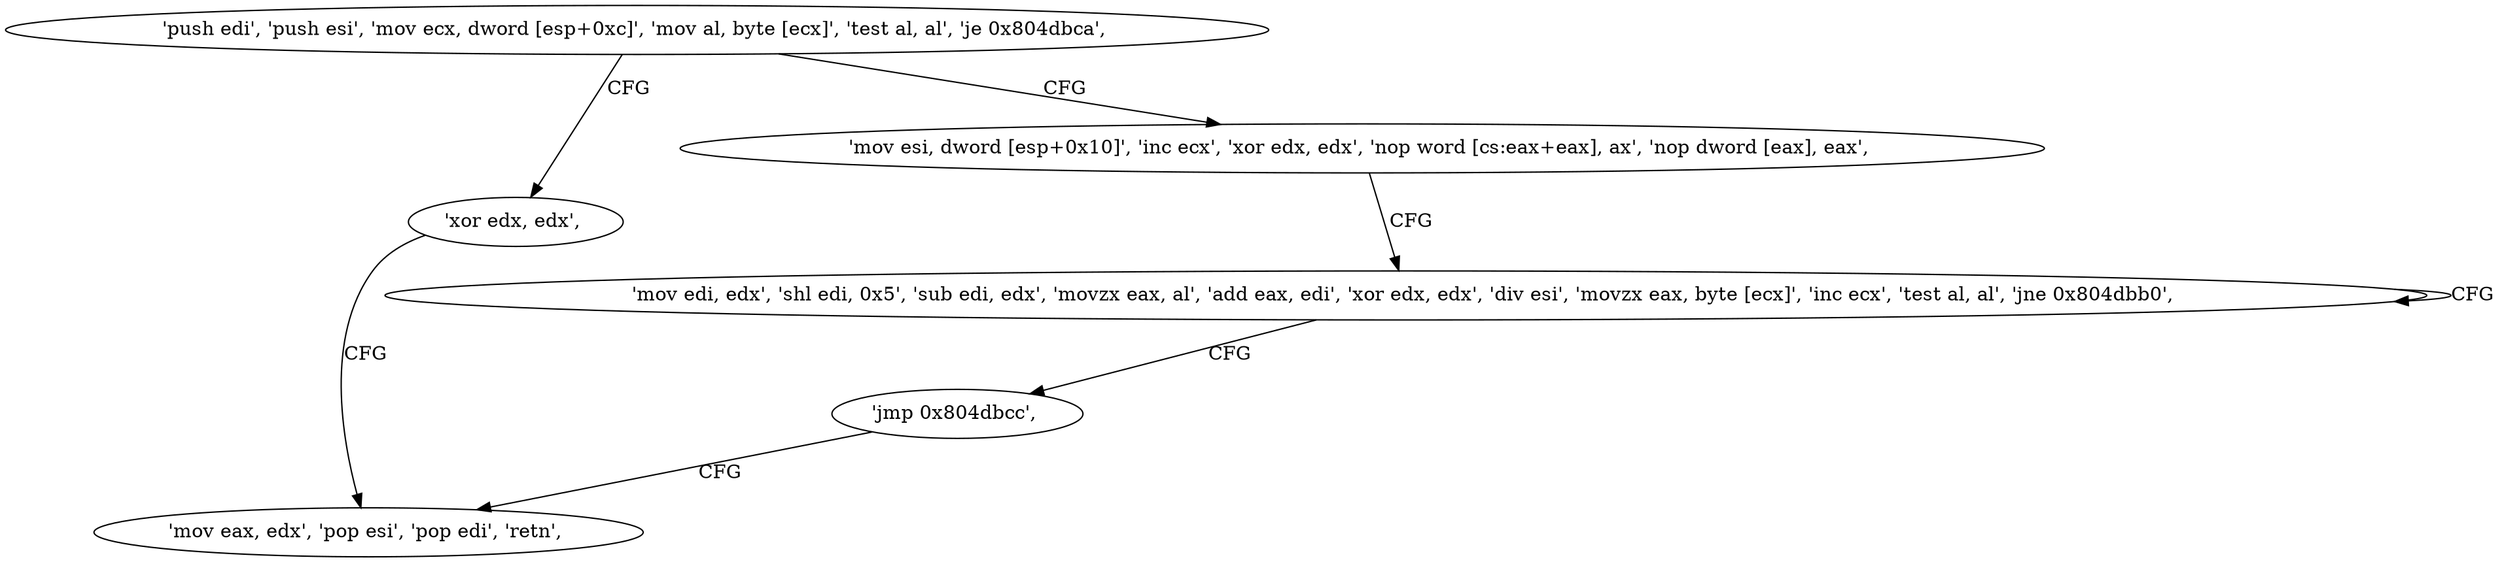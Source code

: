 digraph "func" {
"134536080" [label = "'push edi', 'push esi', 'mov ecx, dword [esp+0xc]', 'mov al, byte [ecx]', 'test al, al', 'je 0x804dbca', " ]
"134536138" [label = "'xor edx, edx', " ]
"134536092" [label = "'mov esi, dword [esp+0x10]', 'inc ecx', 'xor edx, edx', 'nop word [cs:eax+eax], ax', 'nop dword [eax], eax', " ]
"134536140" [label = "'mov eax, edx', 'pop esi', 'pop edi', 'retn', " ]
"134536112" [label = "'mov edi, edx', 'shl edi, 0x5', 'sub edi, edx', 'movzx eax, al', 'add eax, edi', 'xor edx, edx', 'div esi', 'movzx eax, byte [ecx]', 'inc ecx', 'test al, al', 'jne 0x804dbb0', " ]
"134536136" [label = "'jmp 0x804dbcc', " ]
"134536080" -> "134536138" [ label = "CFG" ]
"134536080" -> "134536092" [ label = "CFG" ]
"134536138" -> "134536140" [ label = "CFG" ]
"134536092" -> "134536112" [ label = "CFG" ]
"134536112" -> "134536112" [ label = "CFG" ]
"134536112" -> "134536136" [ label = "CFG" ]
"134536136" -> "134536140" [ label = "CFG" ]
}
